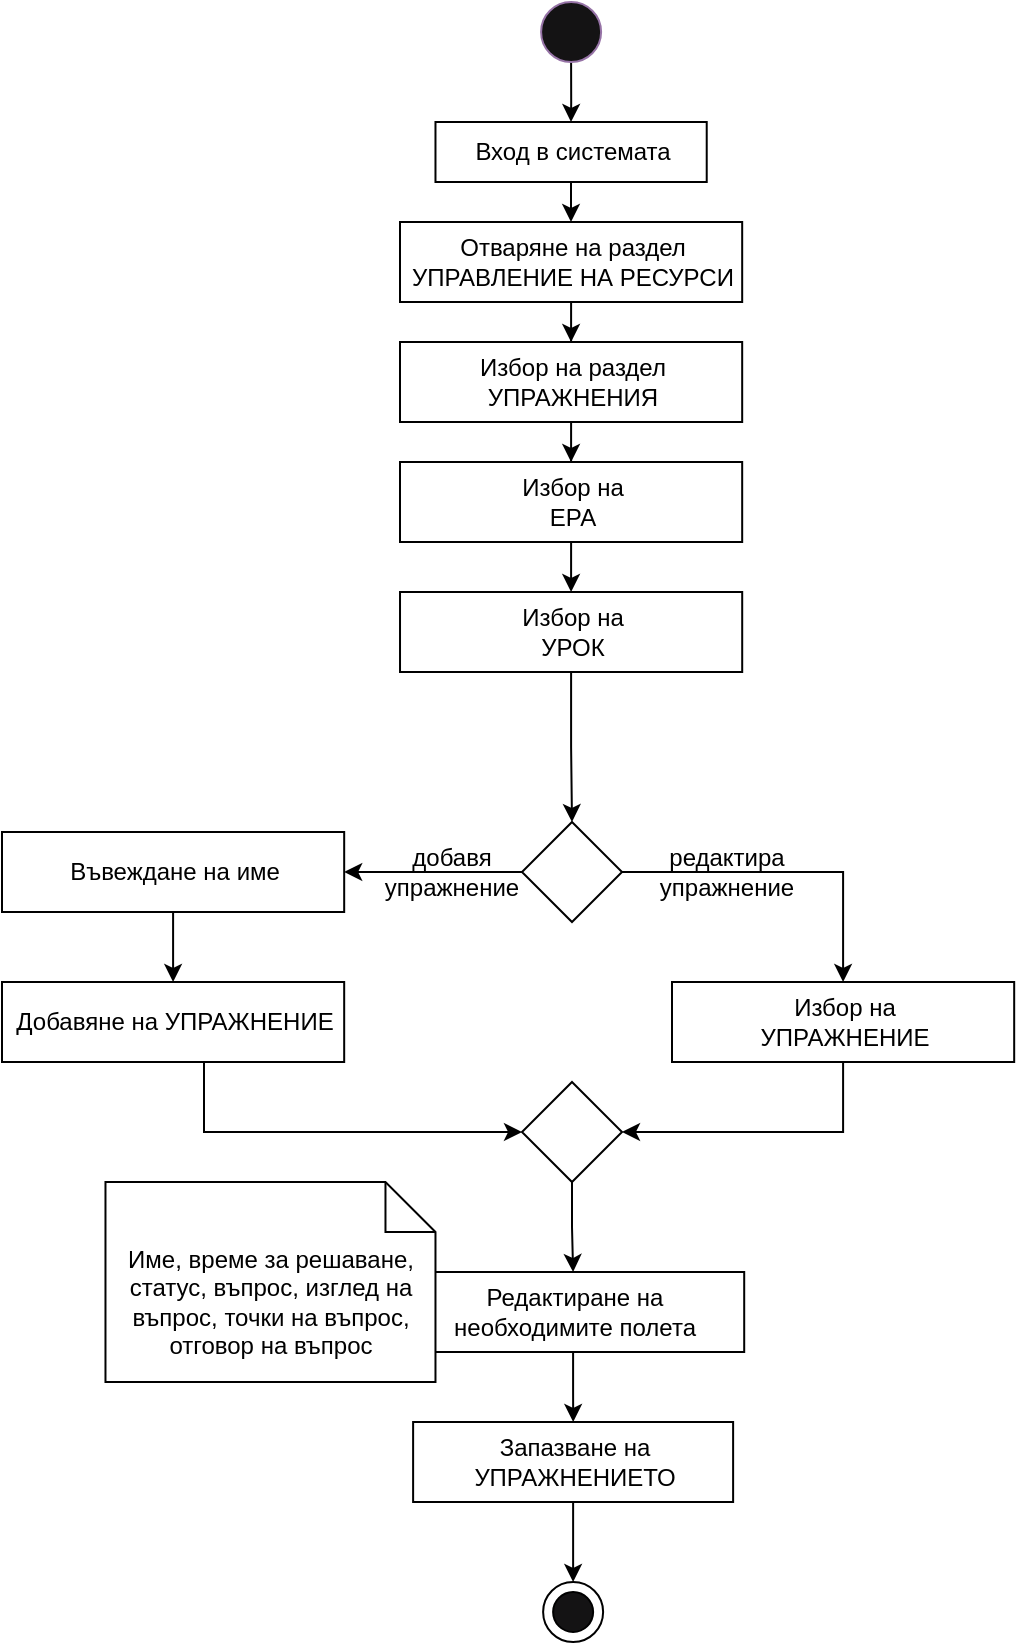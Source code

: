 <mxfile version="21.2.8" type="device">
  <diagram name="Page-1" id="dXCrmej_SELilW4q_A5O">
    <mxGraphModel dx="1292" dy="965" grid="1" gridSize="10" guides="1" tooltips="1" connect="1" arrows="1" fold="1" page="1" pageScale="1" pageWidth="850" pageHeight="1100" math="0" shadow="0">
      <root>
        <mxCell id="0" />
        <mxCell id="1" parent="0" />
        <mxCell id="Dqj2xxhlHjJNIsNR0y4L-1" style="edgeStyle=orthogonalEdgeStyle;rounded=0;orthogonalLoop=1;jettySize=auto;html=1;" parent="1" source="Dqj2xxhlHjJNIsNR0y4L-2" target="Dqj2xxhlHjJNIsNR0y4L-4" edge="1">
          <mxGeometry relative="1" as="geometry" />
        </mxCell>
        <mxCell id="Dqj2xxhlHjJNIsNR0y4L-2" value="" style="ellipse;html=1;fillColor=#141314;strokeColor=#9673a6;" parent="1" vertex="1">
          <mxGeometry x="409.55" y="70" width="30" height="30" as="geometry" />
        </mxCell>
        <mxCell id="Dqj2xxhlHjJNIsNR0y4L-3" style="edgeStyle=orthogonalEdgeStyle;rounded=0;orthogonalLoop=1;jettySize=auto;html=1;" parent="1" source="Dqj2xxhlHjJNIsNR0y4L-4" target="Dqj2xxhlHjJNIsNR0y4L-6" edge="1">
          <mxGeometry relative="1" as="geometry" />
        </mxCell>
        <mxCell id="Dqj2xxhlHjJNIsNR0y4L-4" value="Вход в системата" style="html=1;dashed=0;whitespace=wrap;" parent="1" vertex="1">
          <mxGeometry x="356.74" y="130" width="135.62" height="30" as="geometry" />
        </mxCell>
        <mxCell id="Dqj2xxhlHjJNIsNR0y4L-5" style="edgeStyle=orthogonalEdgeStyle;rounded=0;orthogonalLoop=1;jettySize=auto;html=1;" parent="1" source="Dqj2xxhlHjJNIsNR0y4L-6" target="Dqj2xxhlHjJNIsNR0y4L-8" edge="1">
          <mxGeometry relative="1" as="geometry" />
        </mxCell>
        <mxCell id="Dqj2xxhlHjJNIsNR0y4L-6" value="Отваряне на раздел&lt;br&gt;УПРАВЛЕНИЕ НА РЕСУРСИ" style="html=1;dashed=0;whitespace=wrap;" parent="1" vertex="1">
          <mxGeometry x="339" y="180" width="171.09" height="40" as="geometry" />
        </mxCell>
        <mxCell id="_0RtPJ1QO2Pk17CII41--2" style="edgeStyle=orthogonalEdgeStyle;rounded=0;orthogonalLoop=1;jettySize=auto;html=1;" edge="1" parent="1" source="Dqj2xxhlHjJNIsNR0y4L-8" target="_0RtPJ1QO2Pk17CII41--1">
          <mxGeometry relative="1" as="geometry" />
        </mxCell>
        <mxCell id="Dqj2xxhlHjJNIsNR0y4L-8" value="Избор на раздел&lt;br&gt;УПРАЖНЕНИЯ" style="html=1;dashed=0;whitespace=wrap;" parent="1" vertex="1">
          <mxGeometry x="339" y="240" width="171.09" height="40" as="geometry" />
        </mxCell>
        <mxCell id="_0RtPJ1QO2Pk17CII41--5" style="edgeStyle=orthogonalEdgeStyle;rounded=0;orthogonalLoop=1;jettySize=auto;html=1;" edge="1" parent="1" source="_0RtPJ1QO2Pk17CII41--1" target="_0RtPJ1QO2Pk17CII41--7">
          <mxGeometry relative="1" as="geometry">
            <mxPoint x="424.049" y="370.059" as="targetPoint" />
          </mxGeometry>
        </mxCell>
        <mxCell id="_0RtPJ1QO2Pk17CII41--1" value="Избор на&lt;br&gt;ЕРА" style="html=1;dashed=0;whitespace=wrap;" vertex="1" parent="1">
          <mxGeometry x="339" y="300" width="171.09" height="40" as="geometry" />
        </mxCell>
        <mxCell id="_0RtPJ1QO2Pk17CII41--45" style="edgeStyle=orthogonalEdgeStyle;rounded=0;orthogonalLoop=1;jettySize=auto;html=1;" edge="1" parent="1" source="_0RtPJ1QO2Pk17CII41--7" target="_0RtPJ1QO2Pk17CII41--21">
          <mxGeometry relative="1" as="geometry" />
        </mxCell>
        <mxCell id="_0RtPJ1QO2Pk17CII41--7" value="Избор на&lt;br&gt;УРОК" style="html=1;dashed=0;whitespace=wrap;" vertex="1" parent="1">
          <mxGeometry x="339.01" y="365" width="171.09" height="40" as="geometry" />
        </mxCell>
        <mxCell id="_0RtPJ1QO2Pk17CII41--23" style="edgeStyle=orthogonalEdgeStyle;rounded=0;orthogonalLoop=1;jettySize=auto;html=1;entryX=1;entryY=0.5;entryDx=0;entryDy=0;" edge="1" parent="1" source="_0RtPJ1QO2Pk17CII41--21" target="_0RtPJ1QO2Pk17CII41--24">
          <mxGeometry relative="1" as="geometry">
            <mxPoint x="295" y="505" as="targetPoint" />
          </mxGeometry>
        </mxCell>
        <mxCell id="_0RtPJ1QO2Pk17CII41--26" style="edgeStyle=orthogonalEdgeStyle;rounded=0;orthogonalLoop=1;jettySize=auto;html=1;" edge="1" parent="1" source="_0RtPJ1QO2Pk17CII41--21" target="_0RtPJ1QO2Pk17CII41--25">
          <mxGeometry relative="1" as="geometry" />
        </mxCell>
        <mxCell id="_0RtPJ1QO2Pk17CII41--21" value="" style="rhombus;whiteSpace=wrap;html=1;" vertex="1" parent="1">
          <mxGeometry x="400" y="480" width="50" height="50" as="geometry" />
        </mxCell>
        <mxCell id="_0RtPJ1QO2Pk17CII41--31" style="edgeStyle=orthogonalEdgeStyle;rounded=0;orthogonalLoop=1;jettySize=auto;html=1;" edge="1" parent="1" source="_0RtPJ1QO2Pk17CII41--24" target="_0RtPJ1QO2Pk17CII41--30">
          <mxGeometry relative="1" as="geometry" />
        </mxCell>
        <mxCell id="_0RtPJ1QO2Pk17CII41--24" value="Въвеждане на име" style="html=1;dashed=0;whitespace=wrap;" vertex="1" parent="1">
          <mxGeometry x="140" y="485" width="171.09" height="40" as="geometry" />
        </mxCell>
        <mxCell id="_0RtPJ1QO2Pk17CII41--34" style="edgeStyle=orthogonalEdgeStyle;rounded=0;orthogonalLoop=1;jettySize=auto;html=1;entryX=1;entryY=0.5;entryDx=0;entryDy=0;" edge="1" parent="1" source="_0RtPJ1QO2Pk17CII41--25" target="_0RtPJ1QO2Pk17CII41--33">
          <mxGeometry relative="1" as="geometry">
            <Array as="points">
              <mxPoint x="561" y="635" />
            </Array>
          </mxGeometry>
        </mxCell>
        <mxCell id="_0RtPJ1QO2Pk17CII41--25" value="Избор на&lt;br&gt;УПРАЖНЕНИЕ" style="html=1;dashed=0;whitespace=wrap;" vertex="1" parent="1">
          <mxGeometry x="475" y="560" width="171.09" height="40" as="geometry" />
        </mxCell>
        <mxCell id="_0RtPJ1QO2Pk17CII41--27" value="добавя&lt;br&gt;упражнение" style="text;html=1;strokeColor=none;fillColor=none;align=center;verticalAlign=middle;whiteSpace=wrap;rounded=0;" vertex="1" parent="1">
          <mxGeometry x="330" y="490" width="70" height="30" as="geometry" />
        </mxCell>
        <mxCell id="_0RtPJ1QO2Pk17CII41--29" value="редактира&lt;br&gt;упражнение" style="text;html=1;strokeColor=none;fillColor=none;align=center;verticalAlign=middle;whiteSpace=wrap;rounded=0;" vertex="1" parent="1">
          <mxGeometry x="470" y="490" width="65" height="30" as="geometry" />
        </mxCell>
        <mxCell id="_0RtPJ1QO2Pk17CII41--35" style="edgeStyle=orthogonalEdgeStyle;rounded=0;orthogonalLoop=1;jettySize=auto;html=1;" edge="1" parent="1" source="_0RtPJ1QO2Pk17CII41--30" target="_0RtPJ1QO2Pk17CII41--33">
          <mxGeometry relative="1" as="geometry">
            <Array as="points">
              <mxPoint x="241" y="635" />
            </Array>
          </mxGeometry>
        </mxCell>
        <mxCell id="_0RtPJ1QO2Pk17CII41--30" value="Добавяне на УПРАЖНЕНИЕ" style="html=1;dashed=0;whitespace=wrap;" vertex="1" parent="1">
          <mxGeometry x="140" y="560" width="171.09" height="40" as="geometry" />
        </mxCell>
        <mxCell id="_0RtPJ1QO2Pk17CII41--38" style="edgeStyle=orthogonalEdgeStyle;rounded=0;orthogonalLoop=1;jettySize=auto;html=1;entryX=0.5;entryY=0;entryDx=0;entryDy=0;" edge="1" parent="1" source="_0RtPJ1QO2Pk17CII41--33" target="_0RtPJ1QO2Pk17CII41--37">
          <mxGeometry relative="1" as="geometry" />
        </mxCell>
        <mxCell id="_0RtPJ1QO2Pk17CII41--33" value="" style="rhombus;whiteSpace=wrap;html=1;" vertex="1" parent="1">
          <mxGeometry x="400" y="610" width="50" height="50" as="geometry" />
        </mxCell>
        <mxCell id="_0RtPJ1QO2Pk17CII41--43" style="edgeStyle=orthogonalEdgeStyle;rounded=0;orthogonalLoop=1;jettySize=auto;html=1;" edge="1" parent="1" source="_0RtPJ1QO2Pk17CII41--37" target="_0RtPJ1QO2Pk17CII41--40">
          <mxGeometry relative="1" as="geometry" />
        </mxCell>
        <mxCell id="_0RtPJ1QO2Pk17CII41--37" value="Редактиране на&lt;br&gt;необходимите полета" style="html=1;dashed=0;whitespace=wrap;" vertex="1" parent="1">
          <mxGeometry x="340.01" y="705" width="171.09" height="40" as="geometry" />
        </mxCell>
        <mxCell id="_0RtPJ1QO2Pk17CII41--39" value="Име, време за решаване, статус, въпрос, изглед на въпрос, точки на въпрос, отговор на въпрос" style="shape=note2;boundedLbl=1;whiteSpace=wrap;html=1;size=25;verticalAlign=top;align=center;" vertex="1" parent="1">
          <mxGeometry x="191.74" y="660" width="165" height="100" as="geometry" />
        </mxCell>
        <mxCell id="_0RtPJ1QO2Pk17CII41--44" style="edgeStyle=orthogonalEdgeStyle;rounded=0;orthogonalLoop=1;jettySize=auto;html=1;entryX=0.5;entryY=0;entryDx=0;entryDy=0;" edge="1" parent="1" source="_0RtPJ1QO2Pk17CII41--40" target="_0RtPJ1QO2Pk17CII41--41">
          <mxGeometry relative="1" as="geometry" />
        </mxCell>
        <mxCell id="_0RtPJ1QO2Pk17CII41--40" value="Запазване на&lt;br&gt;УПРАЖНЕНИЕТО" style="html=1;dashed=0;whitespace=wrap;" vertex="1" parent="1">
          <mxGeometry x="345.56" y="780" width="160" height="40" as="geometry" />
        </mxCell>
        <mxCell id="_0RtPJ1QO2Pk17CII41--41" value="" style="ellipse;whiteSpace=wrap;html=1;aspect=fixed;" vertex="1" parent="1">
          <mxGeometry x="410.56" y="860" width="30" height="30" as="geometry" />
        </mxCell>
        <mxCell id="_0RtPJ1QO2Pk17CII41--42" value="" style="ellipse;whiteSpace=wrap;html=1;aspect=fixed;fillColor=#141314;" vertex="1" parent="1">
          <mxGeometry x="415.56" y="865" width="20" height="20" as="geometry" />
        </mxCell>
      </root>
    </mxGraphModel>
  </diagram>
</mxfile>
